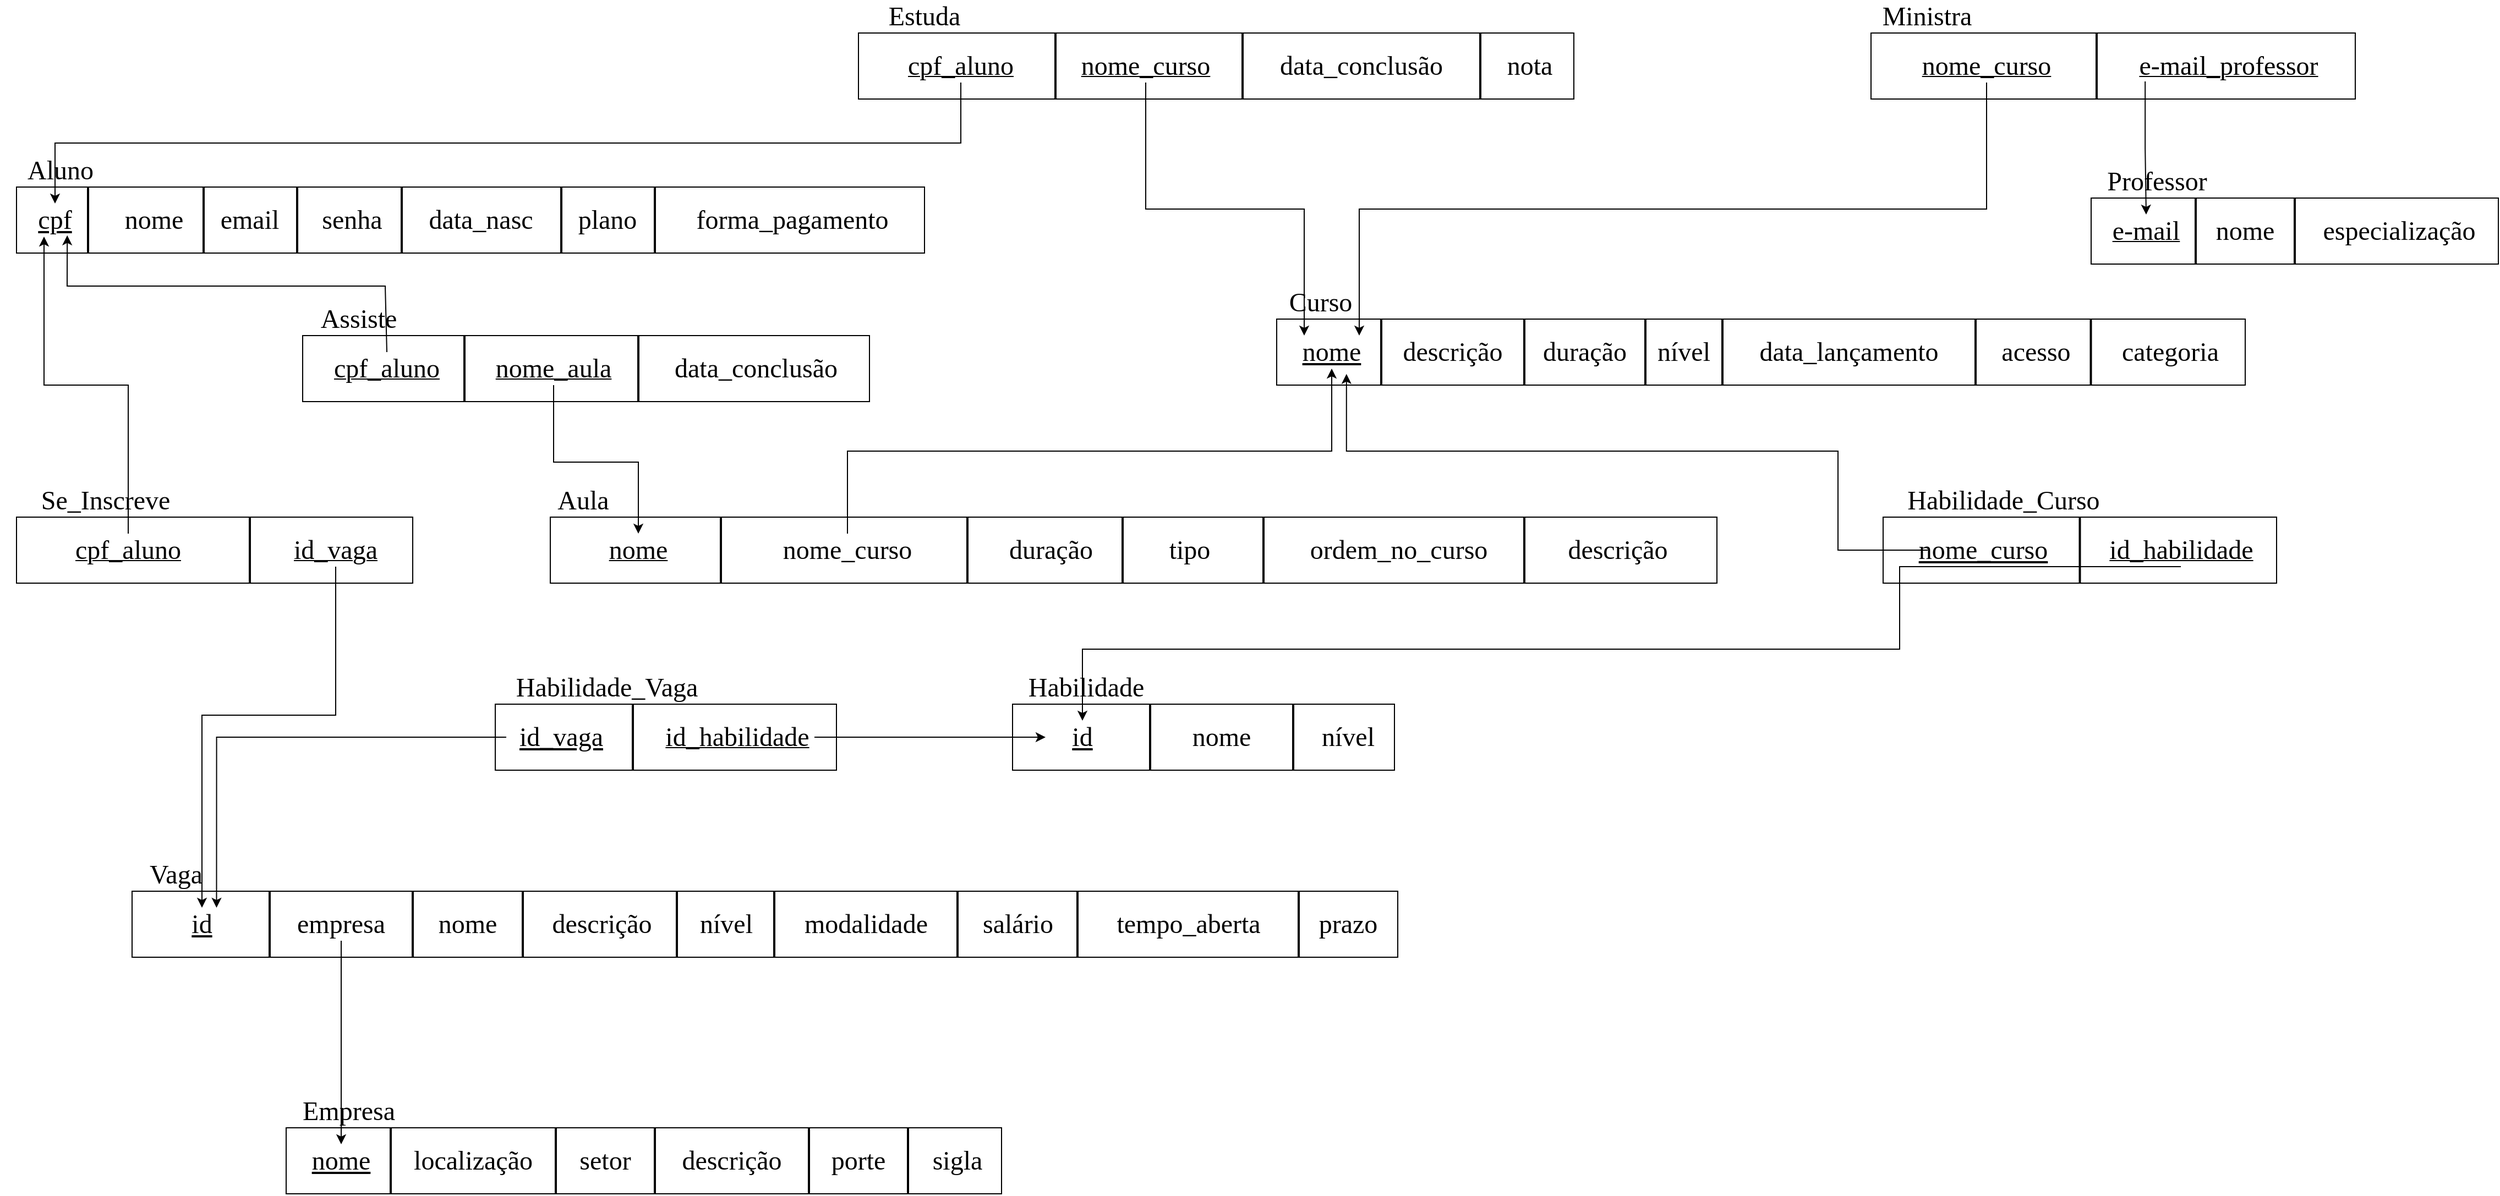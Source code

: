 <mxfile version="27.1.6">
  <diagram name="Página-1" id="9vREBXogpgw-cOhk3eHp">
    <mxGraphModel dx="2806" dy="2249" grid="1" gridSize="10" guides="1" tooltips="1" connect="1" arrows="1" fold="1" page="1" pageScale="1" pageWidth="827" pageHeight="1169" math="0" shadow="0">
      <root>
        <mxCell id="0" />
        <mxCell id="1" parent="0" />
        <mxCell id="1xZOdAHlnj8blG5HcDeI-1" value="" style="rounded=0;whiteSpace=wrap;html=1;" parent="1" vertex="1">
          <mxGeometry x="-715" y="150" width="825" height="60" as="geometry" />
        </mxCell>
        <mxCell id="1xZOdAHlnj8blG5HcDeI-4" value="&lt;font face=&quot;Verdana&quot; style=&quot;font-size: 24px;&quot;&gt;Aluno&lt;/font&gt;" style="text;html=1;align=center;verticalAlign=middle;whiteSpace=wrap;rounded=0;" parent="1" vertex="1">
          <mxGeometry x="-705" y="120" width="60" height="30" as="geometry" />
        </mxCell>
        <mxCell id="1xZOdAHlnj8blG5HcDeI-5" value="&lt;font face=&quot;Verdana&quot; style=&quot;font-size: 24px;&quot;&gt;&lt;u&gt;cpf&lt;/u&gt;&lt;/font&gt;" style="text;html=1;align=center;verticalAlign=middle;whiteSpace=wrap;rounded=0;" parent="1" vertex="1">
          <mxGeometry x="-730" y="165" width="100" height="30" as="geometry" />
        </mxCell>
        <mxCell id="1xZOdAHlnj8blG5HcDeI-6" value="&lt;font face=&quot;Verdana&quot; style=&quot;font-size: 24px;&quot;&gt;nome&lt;/font&gt;" style="text;html=1;align=center;verticalAlign=middle;whiteSpace=wrap;rounded=0;" parent="1" vertex="1">
          <mxGeometry x="-640" y="165" width="100" height="30" as="geometry" />
        </mxCell>
        <mxCell id="1xZOdAHlnj8blG5HcDeI-7" value="&lt;font face=&quot;Verdana&quot; style=&quot;font-size: 24px;&quot;&gt;d&lt;/font&gt;&lt;span style=&quot;font-size: 24px; font-family: Verdana; background-color: initial;&quot;&gt;ata_nasc&lt;/span&gt;" style="text;html=1;align=center;verticalAlign=middle;whiteSpace=wrap;rounded=0;" parent="1" vertex="1">
          <mxGeometry x="-343" y="165" width="100" height="30" as="geometry" />
        </mxCell>
        <mxCell id="1xZOdAHlnj8blG5HcDeI-8" value="&lt;font face=&quot;Verdana&quot; style=&quot;font-size: 24px;&quot;&gt;plano&lt;/font&gt;" style="text;html=1;align=center;verticalAlign=middle;whiteSpace=wrap;rounded=0;" parent="1" vertex="1">
          <mxGeometry x="-228.5" y="165" width="100" height="30" as="geometry" />
        </mxCell>
        <mxCell id="1xZOdAHlnj8blG5HcDeI-19" value="" style="line;strokeWidth=2;direction=south;html=1;" parent="1" vertex="1">
          <mxGeometry x="-655" y="150" width="10" height="60" as="geometry" />
        </mxCell>
        <mxCell id="1xZOdAHlnj8blG5HcDeI-20" value="" style="line;strokeWidth=2;direction=south;html=1;" parent="1" vertex="1">
          <mxGeometry x="-550" y="150" width="10" height="60" as="geometry" />
        </mxCell>
        <mxCell id="1xZOdAHlnj8blG5HcDeI-25" value="" style="line;strokeWidth=2;direction=south;html=1;" parent="1" vertex="1">
          <mxGeometry x="-465" y="150" width="10" height="60" as="geometry" />
        </mxCell>
        <mxCell id="1xZOdAHlnj8blG5HcDeI-29" value="" style="rounded=0;whiteSpace=wrap;html=1;" parent="1" vertex="1">
          <mxGeometry x="430" y="270" width="880" height="60" as="geometry" />
        </mxCell>
        <mxCell id="1xZOdAHlnj8blG5HcDeI-30" value="&lt;font face=&quot;Verdana&quot; style=&quot;font-size: 24px;&quot;&gt;Curso&lt;/font&gt;" style="text;html=1;align=center;verticalAlign=middle;whiteSpace=wrap;rounded=0;" parent="1" vertex="1">
          <mxGeometry x="440" y="240" width="60" height="30" as="geometry" />
        </mxCell>
        <mxCell id="1xZOdAHlnj8blG5HcDeI-31" value="&lt;font face=&quot;Verdana&quot; style=&quot;font-size: 24px;&quot;&gt;&lt;u&gt;nome&lt;/u&gt;&lt;/font&gt;" style="text;html=1;align=center;verticalAlign=middle;whiteSpace=wrap;rounded=0;" parent="1" vertex="1">
          <mxGeometry x="430" y="285" width="100" height="30" as="geometry" />
        </mxCell>
        <mxCell id="1xZOdAHlnj8blG5HcDeI-32" value="&lt;font face=&quot;Verdana&quot; style=&quot;font-size: 24px;&quot;&gt;descrição&lt;/font&gt;" style="text;html=1;align=center;verticalAlign=middle;whiteSpace=wrap;rounded=0;" parent="1" vertex="1">
          <mxGeometry x="540" y="285" width="100" height="30" as="geometry" />
        </mxCell>
        <mxCell id="1xZOdAHlnj8blG5HcDeI-33" value="&lt;font face=&quot;Verdana&quot; style=&quot;font-size: 24px;&quot;&gt;duração&lt;/font&gt;" style="text;html=1;align=center;verticalAlign=middle;whiteSpace=wrap;rounded=0;" parent="1" vertex="1">
          <mxGeometry x="660" y="285" width="100" height="30" as="geometry" />
        </mxCell>
        <mxCell id="1xZOdAHlnj8blG5HcDeI-34" value="&lt;font face=&quot;Verdana&quot; style=&quot;font-size: 24px;&quot;&gt;nível&lt;/font&gt;" style="text;html=1;align=center;verticalAlign=middle;whiteSpace=wrap;rounded=0;" parent="1" vertex="1">
          <mxGeometry x="750" y="285" width="100" height="30" as="geometry" />
        </mxCell>
        <mxCell id="1xZOdAHlnj8blG5HcDeI-35" value="&lt;font face=&quot;Verdana&quot; style=&quot;font-size: 24px;&quot;&gt;data_lançamento&lt;/font&gt;" style="text;html=1;align=center;verticalAlign=middle;whiteSpace=wrap;rounded=0;" parent="1" vertex="1">
          <mxGeometry x="900" y="285" width="100" height="30" as="geometry" />
        </mxCell>
        <mxCell id="1xZOdAHlnj8blG5HcDeI-36" value="" style="line;strokeWidth=2;direction=south;html=1;" parent="1" vertex="1">
          <mxGeometry x="520" y="270" width="10" height="60" as="geometry" />
        </mxCell>
        <mxCell id="1xZOdAHlnj8blG5HcDeI-37" value="" style="line;strokeWidth=2;direction=south;html=1;" parent="1" vertex="1">
          <mxGeometry x="650" y="270" width="10" height="60" as="geometry" />
        </mxCell>
        <mxCell id="1xZOdAHlnj8blG5HcDeI-38" value="" style="line;strokeWidth=2;direction=south;html=1;" parent="1" vertex="1">
          <mxGeometry x="760" y="270" width="10" height="60" as="geometry" />
        </mxCell>
        <mxCell id="1xZOdAHlnj8blG5HcDeI-39" value="" style="line;strokeWidth=2;direction=south;html=1;" parent="1" vertex="1">
          <mxGeometry x="830" y="270" width="10" height="60" as="geometry" />
        </mxCell>
        <mxCell id="1xZOdAHlnj8blG5HcDeI-42" value="" style="rounded=0;whiteSpace=wrap;html=1;" parent="1" vertex="1">
          <mxGeometry x="1170" y="160" width="370" height="60" as="geometry" />
        </mxCell>
        <mxCell id="1xZOdAHlnj8blG5HcDeI-43" value="&lt;font face=&quot;Verdana&quot; style=&quot;font-size: 24px;&quot;&gt;Professor&lt;/font&gt;" style="text;html=1;align=center;verticalAlign=middle;whiteSpace=wrap;rounded=0;" parent="1" vertex="1">
          <mxGeometry x="1200" y="130" width="60" height="30" as="geometry" />
        </mxCell>
        <mxCell id="1xZOdAHlnj8blG5HcDeI-45" value="&lt;font face=&quot;Verdana&quot; style=&quot;font-size: 24px;&quot;&gt;&lt;span&gt;nome&lt;/span&gt;&lt;/font&gt;" style="text;html=1;align=center;verticalAlign=middle;whiteSpace=wrap;rounded=0;fontStyle=0" parent="1" vertex="1">
          <mxGeometry x="1260" y="175" width="100" height="30" as="geometry" />
        </mxCell>
        <mxCell id="1xZOdAHlnj8blG5HcDeI-47" value="&lt;font style=&quot;font-size: 24px;&quot; face=&quot;Verdana&quot;&gt;e-mail&lt;/font&gt;" style="text;html=1;align=center;verticalAlign=middle;whiteSpace=wrap;rounded=0;fontStyle=4" parent="1" vertex="1">
          <mxGeometry x="1170" y="175" width="100" height="30" as="geometry" />
        </mxCell>
        <mxCell id="1xZOdAHlnj8blG5HcDeI-48" value="&lt;font face=&quot;Verdana&quot; style=&quot;font-size: 24px;&quot;&gt;especialização&lt;/font&gt;" style="text;html=1;align=center;verticalAlign=middle;whiteSpace=wrap;rounded=0;" parent="1" vertex="1">
          <mxGeometry x="1400" y="175" width="100" height="30" as="geometry" />
        </mxCell>
        <mxCell id="1xZOdAHlnj8blG5HcDeI-51" value="" style="line;strokeWidth=2;direction=south;html=1;" parent="1" vertex="1">
          <mxGeometry x="1260" y="160" width="10" height="60" as="geometry" />
        </mxCell>
        <mxCell id="1xZOdAHlnj8blG5HcDeI-52" value="" style="line;strokeWidth=2;direction=south;html=1;" parent="1" vertex="1">
          <mxGeometry x="1350" y="160" width="10" height="60" as="geometry" />
        </mxCell>
        <mxCell id="1xZOdAHlnj8blG5HcDeI-66" value="" style="rounded=0;whiteSpace=wrap;html=1;" parent="1" vertex="1">
          <mxGeometry x="-230" y="450" width="1060" height="60" as="geometry" />
        </mxCell>
        <mxCell id="1xZOdAHlnj8blG5HcDeI-67" value="&lt;font face=&quot;Verdana&quot; style=&quot;font-size: 24px;&quot;&gt;Aula&lt;/font&gt;" style="text;html=1;align=center;verticalAlign=middle;whiteSpace=wrap;rounded=0;" parent="1" vertex="1">
          <mxGeometry x="-230" y="420" width="60" height="30" as="geometry" />
        </mxCell>
        <mxCell id="1xZOdAHlnj8blG5HcDeI-69" value="&lt;font style=&quot;font-size: 24px;&quot; face=&quot;Verdana&quot;&gt;nome&lt;/font&gt;" style="text;html=1;align=center;verticalAlign=middle;whiteSpace=wrap;rounded=0;fontStyle=4" parent="1" vertex="1">
          <mxGeometry x="-200" y="465" width="100" height="30" as="geometry" />
        </mxCell>
        <mxCell id="1xZOdAHlnj8blG5HcDeI-70" value="&lt;font face=&quot;Verdana&quot; style=&quot;font-size: 24px;&quot;&gt;descrição&lt;/font&gt;" style="text;html=1;align=center;verticalAlign=middle;whiteSpace=wrap;rounded=0;" parent="1" vertex="1">
          <mxGeometry x="690" y="465" width="100" height="30" as="geometry" />
        </mxCell>
        <mxCell id="1xZOdAHlnj8blG5HcDeI-71" value="&lt;font face=&quot;Verdana&quot; style=&quot;font-size: 24px;&quot;&gt;duração&lt;/font&gt;" style="text;html=1;align=center;verticalAlign=middle;whiteSpace=wrap;rounded=0;" parent="1" vertex="1">
          <mxGeometry x="175" y="465" width="100" height="30" as="geometry" />
        </mxCell>
        <mxCell id="1xZOdAHlnj8blG5HcDeI-72" value="&lt;font face=&quot;Verdana&quot; style=&quot;font-size: 24px;&quot;&gt;tipo&lt;/font&gt;" style="text;html=1;align=center;verticalAlign=middle;whiteSpace=wrap;rounded=0;" parent="1" vertex="1">
          <mxGeometry x="321" y="465" width="60" height="30" as="geometry" />
        </mxCell>
        <mxCell id="1xZOdAHlnj8blG5HcDeI-73" value="&lt;font face=&quot;Verdana&quot; style=&quot;font-size: 24px;&quot;&gt;ordem_no_curso&lt;/font&gt;" style="text;html=1;align=center;verticalAlign=middle;whiteSpace=wrap;rounded=0;" parent="1" vertex="1">
          <mxGeometry x="491" y="465" width="100" height="30" as="geometry" />
        </mxCell>
        <mxCell id="1xZOdAHlnj8blG5HcDeI-75" value="" style="line;strokeWidth=2;direction=south;html=1;" parent="1" vertex="1">
          <mxGeometry x="144" y="450" width="10" height="60" as="geometry" />
        </mxCell>
        <mxCell id="1xZOdAHlnj8blG5HcDeI-76" value="" style="line;strokeWidth=2;direction=south;html=1;" parent="1" vertex="1">
          <mxGeometry x="285" y="450" width="10" height="60" as="geometry" />
        </mxCell>
        <mxCell id="1xZOdAHlnj8blG5HcDeI-77" value="" style="line;strokeWidth=2;direction=south;html=1;" parent="1" vertex="1">
          <mxGeometry x="-80" y="450" width="10" height="60" as="geometry" />
        </mxCell>
        <mxCell id="1xZOdAHlnj8blG5HcDeI-81" value="" style="line;strokeWidth=2;direction=south;html=1;" parent="1" vertex="1">
          <mxGeometry x="413" y="450" width="10" height="60" as="geometry" />
        </mxCell>
        <mxCell id="1xZOdAHlnj8blG5HcDeI-82" value="" style="rounded=0;whiteSpace=wrap;html=1;" parent="1" vertex="1">
          <mxGeometry x="-610" y="790" width="1150" height="60" as="geometry" />
        </mxCell>
        <mxCell id="1xZOdAHlnj8blG5HcDeI-83" value="&lt;font face=&quot;Verdana&quot; style=&quot;font-size: 24px;&quot;&gt;Vaga&lt;/font&gt;" style="text;html=1;align=center;verticalAlign=middle;whiteSpace=wrap;rounded=0;" parent="1" vertex="1">
          <mxGeometry x="-600" y="760" width="60" height="30" as="geometry" />
        </mxCell>
        <mxCell id="1xZOdAHlnj8blG5HcDeI-84" value="&lt;font face=&quot;Verdana&quot; style=&quot;font-size: 24px;&quot;&gt;&lt;u&gt;id&lt;/u&gt;&lt;/font&gt;" style="text;html=1;align=center;verticalAlign=middle;whiteSpace=wrap;rounded=0;" parent="1" vertex="1">
          <mxGeometry x="-573" y="805" width="53" height="30" as="geometry" />
        </mxCell>
        <mxCell id="1xZOdAHlnj8blG5HcDeI-85" value="&lt;font face=&quot;Verdana&quot; style=&quot;font-size: 24px;&quot;&gt;descrição&lt;/font&gt;" style="text;html=1;align=center;verticalAlign=middle;whiteSpace=wrap;rounded=0;" parent="1" vertex="1">
          <mxGeometry x="-233" y="805" width="100" height="30" as="geometry" />
        </mxCell>
        <mxCell id="1xZOdAHlnj8blG5HcDeI-96" value="" style="line;strokeWidth=2;direction=south;html=1;" parent="1" vertex="1">
          <mxGeometry x="-360" y="790" width="10" height="60" as="geometry" />
        </mxCell>
        <mxCell id="1xZOdAHlnj8blG5HcDeI-104" value="" style="rounded=0;whiteSpace=wrap;html=1;" parent="1" vertex="1">
          <mxGeometry x="-470" y="1005" width="650" height="60" as="geometry" />
        </mxCell>
        <mxCell id="1xZOdAHlnj8blG5HcDeI-105" value="&lt;font face=&quot;Verdana&quot; style=&quot;font-size: 24px;&quot;&gt;Empresa&lt;/font&gt;" style="text;html=1;align=center;verticalAlign=middle;whiteSpace=wrap;rounded=0;" parent="1" vertex="1">
          <mxGeometry x="-443" y="975" width="60" height="30" as="geometry" />
        </mxCell>
        <mxCell id="1xZOdAHlnj8blG5HcDeI-106" value="&lt;font face=&quot;Verdana&quot; style=&quot;font-size: 24px;&quot;&gt;&lt;u&gt;nome&lt;/u&gt;&lt;/font&gt;" style="text;html=1;align=center;verticalAlign=middle;whiteSpace=wrap;rounded=0;" parent="1" vertex="1">
          <mxGeometry x="-470" y="1020" width="100" height="30" as="geometry" />
        </mxCell>
        <mxCell id="1xZOdAHlnj8blG5HcDeI-107" value="&lt;font face=&quot;Verdana&quot; style=&quot;font-size: 24px;&quot;&gt;localização&lt;/font&gt;" style="text;html=1;align=center;verticalAlign=middle;whiteSpace=wrap;rounded=0;" parent="1" vertex="1">
          <mxGeometry x="-350" y="1020" width="100" height="30" as="geometry" />
        </mxCell>
        <mxCell id="1xZOdAHlnj8blG5HcDeI-108" value="&lt;font face=&quot;Verdana&quot; style=&quot;font-size: 24px;&quot;&gt;setor&lt;/font&gt;" style="text;html=1;align=center;verticalAlign=middle;whiteSpace=wrap;rounded=0;" parent="1" vertex="1">
          <mxGeometry x="-230" y="1020" width="100" height="30" as="geometry" />
        </mxCell>
        <mxCell id="1xZOdAHlnj8blG5HcDeI-109" value="" style="line;strokeWidth=2;direction=south;html=1;" parent="1" vertex="1">
          <mxGeometry x="-380" y="1005" width="10" height="60" as="geometry" />
        </mxCell>
        <mxCell id="1xZOdAHlnj8blG5HcDeI-112" value="" style="line;strokeWidth=2;direction=south;html=1;" parent="1" vertex="1">
          <mxGeometry x="-230" y="1005" width="10" height="60" as="geometry" />
        </mxCell>
        <mxCell id="A7jQTbR0Qby62SUjssi_-13" style="edgeStyle=orthogonalEdgeStyle;rounded=0;orthogonalLoop=1;jettySize=auto;html=1;exitX=0.5;exitY=1;exitDx=0;exitDy=0;entryX=0.5;entryY=0;entryDx=0;entryDy=0;" parent="1" source="1xZOdAHlnj8blG5HcDeI-114" target="1xZOdAHlnj8blG5HcDeI-106" edge="1">
          <mxGeometry relative="1" as="geometry" />
        </mxCell>
        <mxCell id="1xZOdAHlnj8blG5HcDeI-114" value="&lt;font face=&quot;Verdana&quot; style=&quot;font-size: 24px;&quot;&gt;empresa&lt;/font&gt;" style="text;html=1;align=center;verticalAlign=middle;whiteSpace=wrap;rounded=0;" parent="1" vertex="1">
          <mxGeometry x="-470" y="805" width="100" height="30" as="geometry" />
        </mxCell>
        <mxCell id="1xZOdAHlnj8blG5HcDeI-115" value="" style="line;strokeWidth=2;direction=south;html=1;" parent="1" vertex="1">
          <mxGeometry x="-490" y="790" width="10" height="60" as="geometry" />
        </mxCell>
        <mxCell id="1xZOdAHlnj8blG5HcDeI-121" value="" style="rounded=0;whiteSpace=wrap;html=1;" parent="1" vertex="1">
          <mxGeometry x="50" y="10" width="650" height="60" as="geometry" />
        </mxCell>
        <mxCell id="1xZOdAHlnj8blG5HcDeI-122" value="&lt;font face=&quot;Verdana&quot; style=&quot;font-size: 24px;&quot;&gt;Estuda&lt;/font&gt;" style="text;html=1;align=center;verticalAlign=middle;whiteSpace=wrap;rounded=0;" parent="1" vertex="1">
          <mxGeometry x="80" y="-20" width="60" height="30" as="geometry" />
        </mxCell>
        <mxCell id="A7jQTbR0Qby62SUjssi_-10" style="edgeStyle=orthogonalEdgeStyle;rounded=0;orthogonalLoop=1;jettySize=auto;html=1;exitX=0.5;exitY=1;exitDx=0;exitDy=0;entryX=0.5;entryY=0;entryDx=0;entryDy=0;" parent="1" source="1xZOdAHlnj8blG5HcDeI-123" target="1xZOdAHlnj8blG5HcDeI-5" edge="1">
          <mxGeometry relative="1" as="geometry" />
        </mxCell>
        <mxCell id="1xZOdAHlnj8blG5HcDeI-123" value="&lt;font style=&quot;font-size: 24px;&quot; face=&quot;Verdana&quot;&gt;cpf_aluno&lt;/font&gt;" style="text;html=1;align=center;verticalAlign=middle;whiteSpace=wrap;rounded=0;fontStyle=4" parent="1" vertex="1">
          <mxGeometry x="63" y="25" width="160" height="30" as="geometry" />
        </mxCell>
        <mxCell id="A7jQTbR0Qby62SUjssi_-16" style="edgeStyle=orthogonalEdgeStyle;rounded=0;orthogonalLoop=1;jettySize=auto;html=1;exitX=0.5;exitY=1;exitDx=0;exitDy=0;entryX=0.25;entryY=0;entryDx=0;entryDy=0;" parent="1" source="1xZOdAHlnj8blG5HcDeI-124" target="1xZOdAHlnj8blG5HcDeI-31" edge="1">
          <mxGeometry relative="1" as="geometry" />
        </mxCell>
        <mxCell id="1xZOdAHlnj8blG5HcDeI-124" value="&lt;font style=&quot;font-size: 24px;&quot; face=&quot;Verdana&quot;&gt;nome_curso&lt;/font&gt;" style="text;html=1;align=center;verticalAlign=middle;whiteSpace=wrap;rounded=0;fontStyle=4" parent="1" vertex="1">
          <mxGeometry x="224" y="25" width="174" height="30" as="geometry" />
        </mxCell>
        <mxCell id="1xZOdAHlnj8blG5HcDeI-125" value="&lt;font face=&quot;Verdana&quot; style=&quot;font-size: 24px;&quot;&gt;data_conclusão&lt;/font&gt;" style="text;html=1;align=center;verticalAlign=middle;whiteSpace=wrap;rounded=0;" parent="1" vertex="1">
          <mxGeometry x="420" y="25" width="174" height="30" as="geometry" />
        </mxCell>
        <mxCell id="1xZOdAHlnj8blG5HcDeI-126" value="&lt;font face=&quot;Verdana&quot; style=&quot;font-size: 24px;&quot;&gt;nota&lt;/font&gt;" style="text;html=1;align=center;verticalAlign=middle;whiteSpace=wrap;rounded=0;" parent="1" vertex="1">
          <mxGeometry x="573" y="25" width="174" height="30" as="geometry" />
        </mxCell>
        <mxCell id="1xZOdAHlnj8blG5HcDeI-127" value="" style="line;strokeWidth=2;direction=south;html=1;" parent="1" vertex="1">
          <mxGeometry x="224" y="10" width="10" height="60" as="geometry" />
        </mxCell>
        <mxCell id="1xZOdAHlnj8blG5HcDeI-128" value="" style="line;strokeWidth=2;direction=south;html=1;" parent="1" vertex="1">
          <mxGeometry x="394" y="10" width="10" height="60" as="geometry" />
        </mxCell>
        <mxCell id="1xZOdAHlnj8blG5HcDeI-129" value="" style="line;strokeWidth=2;direction=south;html=1;" parent="1" vertex="1">
          <mxGeometry x="610" y="10" width="10" height="60" as="geometry" />
        </mxCell>
        <mxCell id="1xZOdAHlnj8blG5HcDeI-132" value="" style="rounded=0;whiteSpace=wrap;html=1;" parent="1" vertex="1">
          <mxGeometry x="970" y="10" width="440" height="60" as="geometry" />
        </mxCell>
        <mxCell id="1xZOdAHlnj8blG5HcDeI-133" value="&lt;font face=&quot;Verdana&quot; style=&quot;font-size: 24px;&quot;&gt;Ministra&lt;/font&gt;" style="text;html=1;align=center;verticalAlign=middle;whiteSpace=wrap;rounded=0;" parent="1" vertex="1">
          <mxGeometry x="991" y="-20" width="60" height="30" as="geometry" />
        </mxCell>
        <mxCell id="fgC8I-oqLa6KgGw46Ecn-42" style="edgeStyle=orthogonalEdgeStyle;rounded=0;orthogonalLoop=1;jettySize=auto;html=1;exitX=0.17;exitY=0.967;exitDx=0;exitDy=0;exitPerimeter=0;" parent="1" source="1xZOdAHlnj8blG5HcDeI-134" target="1xZOdAHlnj8blG5HcDeI-47" edge="1">
          <mxGeometry relative="1" as="geometry">
            <Array as="points" />
          </mxGeometry>
        </mxCell>
        <mxCell id="1xZOdAHlnj8blG5HcDeI-134" value="&lt;font style=&quot;font-size: 24px;&quot; face=&quot;Verdana&quot;&gt;e-mail_professor&lt;/font&gt;" style="text;html=1;align=center;verticalAlign=middle;whiteSpace=wrap;rounded=0;fontStyle=4" parent="1" vertex="1">
          <mxGeometry x="1180" y="25" width="230" height="30" as="geometry" />
        </mxCell>
        <mxCell id="1xZOdAHlnj8blG5HcDeI-135" value="&lt;font style=&quot;font-size: 24px;&quot; face=&quot;Verdana&quot;&gt;nome_curso&lt;/font&gt;" style="text;html=1;align=center;verticalAlign=middle;whiteSpace=wrap;rounded=0;fontStyle=4" parent="1" vertex="1">
          <mxGeometry x="1025" y="25" width="100" height="30" as="geometry" />
        </mxCell>
        <mxCell id="1xZOdAHlnj8blG5HcDeI-136" value="" style="line;strokeWidth=2;direction=south;html=1;" parent="1" vertex="1">
          <mxGeometry x="1170" y="10" width="10" height="60" as="geometry" />
        </mxCell>
        <mxCell id="1xZOdAHlnj8blG5HcDeI-146" value="" style="rounded=0;whiteSpace=wrap;html=1;" parent="1" vertex="1">
          <mxGeometry x="-715" y="450" width="360" height="60" as="geometry" />
        </mxCell>
        <mxCell id="1xZOdAHlnj8blG5HcDeI-147" value="&lt;font face=&quot;Verdana&quot;&gt;&lt;span style=&quot;font-size: 24px;&quot;&gt;Se_Inscreve&lt;/span&gt;&lt;/font&gt;" style="text;html=1;align=center;verticalAlign=middle;whiteSpace=wrap;rounded=0;" parent="1" vertex="1">
          <mxGeometry x="-695" y="420" width="122" height="30" as="geometry" />
        </mxCell>
        <mxCell id="fgC8I-oqLa6KgGw46Ecn-35" style="edgeStyle=orthogonalEdgeStyle;rounded=0;orthogonalLoop=1;jettySize=auto;html=1;" parent="1" source="1xZOdAHlnj8blG5HcDeI-148" target="1xZOdAHlnj8blG5HcDeI-5" edge="1">
          <mxGeometry relative="1" as="geometry">
            <Array as="points">
              <mxPoint x="-613" y="330" />
              <mxPoint x="-690" y="330" />
            </Array>
          </mxGeometry>
        </mxCell>
        <mxCell id="1xZOdAHlnj8blG5HcDeI-148" value="&lt;font style=&quot;font-size: 24px;&quot; face=&quot;Verdana&quot;&gt;cpf_aluno&lt;/font&gt;" style="text;html=1;align=center;verticalAlign=middle;whiteSpace=wrap;rounded=0;fontStyle=4" parent="1" vertex="1">
          <mxGeometry x="-705" y="465" width="183" height="30" as="geometry" />
        </mxCell>
        <mxCell id="A7jQTbR0Qby62SUjssi_-12" style="edgeStyle=orthogonalEdgeStyle;rounded=0;orthogonalLoop=1;jettySize=auto;html=1;exitX=0.5;exitY=1;exitDx=0;exitDy=0;entryX=0.5;entryY=0;entryDx=0;entryDy=0;" parent="1" source="1xZOdAHlnj8blG5HcDeI-149" target="1xZOdAHlnj8blG5HcDeI-84" edge="1">
          <mxGeometry relative="1" as="geometry">
            <Array as="points">
              <mxPoint x="-425" y="630" />
              <mxPoint x="-547" y="630" />
            </Array>
          </mxGeometry>
        </mxCell>
        <mxCell id="1xZOdAHlnj8blG5HcDeI-149" value="&lt;font face=&quot;Verdana&quot;&gt;&lt;span style=&quot;font-size: 24px;&quot;&gt;id_vaga&lt;/span&gt;&lt;/font&gt;" style="text;html=1;align=center;verticalAlign=middle;whiteSpace=wrap;rounded=0;fontStyle=4" parent="1" vertex="1">
          <mxGeometry x="-475" y="465" width="100" height="30" as="geometry" />
        </mxCell>
        <mxCell id="1xZOdAHlnj8blG5HcDeI-150" value="" style="line;strokeWidth=2;direction=south;html=1;" parent="1" vertex="1">
          <mxGeometry x="-508" y="450" width="10" height="60" as="geometry" />
        </mxCell>
        <mxCell id="fgC8I-oqLa6KgGw46Ecn-45" value="" style="rounded=0;whiteSpace=wrap;html=1;" parent="1" vertex="1">
          <mxGeometry x="-280" y="620" width="310" height="60" as="geometry" />
        </mxCell>
        <mxCell id="fgC8I-oqLa6KgGw46Ecn-54" style="edgeStyle=orthogonalEdgeStyle;rounded=0;orthogonalLoop=1;jettySize=auto;html=1;entryX=0.75;entryY=0;entryDx=0;entryDy=0;" parent="1" source="fgC8I-oqLa6KgGw46Ecn-47" target="1xZOdAHlnj8blG5HcDeI-84" edge="1">
          <mxGeometry relative="1" as="geometry" />
        </mxCell>
        <mxCell id="fgC8I-oqLa6KgGw46Ecn-47" value="&lt;font face=&quot;Verdana&quot; style=&quot;font-size: 24px;&quot;&gt;&lt;u&gt;id_vaga&lt;/u&gt;&lt;/font&gt;" style="text;html=1;align=center;verticalAlign=middle;whiteSpace=wrap;rounded=0;" parent="1" vertex="1">
          <mxGeometry x="-270" y="635" width="100" height="30" as="geometry" />
        </mxCell>
        <mxCell id="fgC8I-oqLa6KgGw46Ecn-51" value="" style="line;strokeWidth=2;direction=south;html=1;" parent="1" vertex="1">
          <mxGeometry x="-160" y="620" width="10" height="60" as="geometry" />
        </mxCell>
        <mxCell id="fgC8I-oqLa6KgGw46Ecn-52" value="&lt;font style=&quot;font-size: 24px;&quot; face=&quot;Verdana&quot;&gt;id_habilidade&lt;/font&gt;" style="text;html=1;align=center;verticalAlign=middle;whiteSpace=wrap;rounded=0;fontStyle=4" parent="1" vertex="1">
          <mxGeometry x="-130" y="635" width="140" height="30" as="geometry" />
        </mxCell>
        <mxCell id="fgC8I-oqLa6KgGw46Ecn-53" value="&lt;font face=&quot;Verdana&quot; style=&quot;font-size: 24px;&quot;&gt;Habilidade_Vaga&lt;/font&gt;" style="text;html=1;align=center;verticalAlign=middle;whiteSpace=wrap;rounded=0;" parent="1" vertex="1">
          <mxGeometry x="-280" y="590" width="203" height="30" as="geometry" />
        </mxCell>
        <mxCell id="CPbLaH_bfbU2s-RhxCpn-5" value="" style="line;strokeWidth=2;direction=south;html=1;" parent="1" vertex="1">
          <mxGeometry x="650" y="450" width="10" height="60" as="geometry" />
        </mxCell>
        <mxCell id="CPbLaH_bfbU2s-RhxCpn-6" value="&lt;font face=&quot;Verdana&quot; style=&quot;font-size: 24px;&quot;&gt;nome_curso&lt;/font&gt;" style="text;html=1;align=center;verticalAlign=middle;whiteSpace=wrap;rounded=0;" parent="1" vertex="1">
          <mxGeometry x="-40" y="465" width="160" height="30" as="geometry" />
        </mxCell>
        <mxCell id="efzb95WGXfAEgEfDCb-a-1" value="" style="rounded=0;whiteSpace=wrap;html=1;" parent="1" vertex="1">
          <mxGeometry x="981" y="450" width="357.5" height="60" as="geometry" />
        </mxCell>
        <mxCell id="efzb95WGXfAEgEfDCb-a-2" value="&lt;font face=&quot;Verdana&quot; style=&quot;font-size: 24px;&quot;&gt;Habilidade_Curso&lt;/font&gt;" style="text;html=1;align=center;verticalAlign=middle;whiteSpace=wrap;rounded=0;" parent="1" vertex="1">
          <mxGeometry x="988.5" y="420" width="203" height="30" as="geometry" />
        </mxCell>
        <mxCell id="efzb95WGXfAEgEfDCb-a-3" value="&lt;font face=&quot;Verdana&quot; style=&quot;font-size: 24px;&quot;&gt;&lt;u&gt;nome_curso&lt;/u&gt;&lt;/font&gt;" style="text;html=1;align=center;verticalAlign=middle;whiteSpace=wrap;rounded=0;" parent="1" vertex="1">
          <mxGeometry x="1021.5" y="465" width="100" height="30" as="geometry" />
        </mxCell>
        <mxCell id="efzb95WGXfAEgEfDCb-a-6" value="" style="line;strokeWidth=2;direction=south;html=1;" parent="1" vertex="1">
          <mxGeometry x="1154.75" y="450" width="10" height="60" as="geometry" />
        </mxCell>
        <mxCell id="efzb95WGXfAEgEfDCb-a-8" value="&lt;font style=&quot;font-size: 24px;&quot; face=&quot;Verdana&quot;&gt;id_habilidade&lt;/font&gt;" style="text;html=1;align=center;verticalAlign=middle;whiteSpace=wrap;rounded=0;fontStyle=4" parent="1" vertex="1">
          <mxGeometry x="1181.5" y="465" width="140" height="30" as="geometry" />
        </mxCell>
        <mxCell id="efzb95WGXfAEgEfDCb-a-12" value="" style="line;strokeWidth=2;direction=south;html=1;" parent="1" vertex="1">
          <mxGeometry x="-260" y="790" width="10" height="60" as="geometry" />
        </mxCell>
        <mxCell id="efzb95WGXfAEgEfDCb-a-13" value="&lt;font face=&quot;Verdana&quot; style=&quot;font-size: 24px;&quot;&gt;nome&lt;/font&gt;" style="text;html=1;align=center;verticalAlign=middle;whiteSpace=wrap;rounded=0;" parent="1" vertex="1">
          <mxGeometry x="-355" y="805" width="100" height="30" as="geometry" />
        </mxCell>
        <mxCell id="A7jQTbR0Qby62SUjssi_-9" style="edgeStyle=orthogonalEdgeStyle;rounded=0;orthogonalLoop=1;jettySize=auto;html=1;entryX=0.634;entryY=1.162;entryDx=0;entryDy=0;entryPerimeter=0;" parent="1" source="efzb95WGXfAEgEfDCb-a-3" target="1xZOdAHlnj8blG5HcDeI-31" edge="1">
          <mxGeometry relative="1" as="geometry">
            <mxPoint x="720" y="405" as="sourcePoint" />
            <Array as="points">
              <mxPoint x="940" y="480" />
              <mxPoint x="940" y="390" />
              <mxPoint x="493" y="390" />
            </Array>
          </mxGeometry>
        </mxCell>
        <mxCell id="A7jQTbR0Qby62SUjssi_-17" style="edgeStyle=orthogonalEdgeStyle;rounded=0;orthogonalLoop=1;jettySize=auto;html=1;exitX=0.5;exitY=1;exitDx=0;exitDy=0;entryX=0.75;entryY=0;entryDx=0;entryDy=0;" parent="1" source="1xZOdAHlnj8blG5HcDeI-135" target="1xZOdAHlnj8blG5HcDeI-31" edge="1">
          <mxGeometry relative="1" as="geometry">
            <mxPoint x="490" y="280" as="targetPoint" />
          </mxGeometry>
        </mxCell>
        <mxCell id="A7jQTbR0Qby62SUjssi_-18" value="" style="rounded=0;whiteSpace=wrap;html=1;" parent="1" vertex="1">
          <mxGeometry x="190" y="620" width="347" height="60" as="geometry" />
        </mxCell>
        <mxCell id="A7jQTbR0Qby62SUjssi_-19" value="&lt;font face=&quot;Verdana&quot; style=&quot;font-size: 24px;&quot;&gt;Habilidade&lt;/font&gt;" style="text;html=1;align=center;verticalAlign=middle;whiteSpace=wrap;rounded=0;" parent="1" vertex="1">
          <mxGeometry x="227" y="590" width="60" height="30" as="geometry" />
        </mxCell>
        <mxCell id="A7jQTbR0Qby62SUjssi_-20" value="&lt;font face=&quot;Verdana&quot; style=&quot;font-size: 24px;&quot;&gt;&lt;u&gt;id&lt;/u&gt;&lt;/font&gt;" style="text;html=1;align=center;verticalAlign=middle;whiteSpace=wrap;rounded=0;" parent="1" vertex="1">
          <mxGeometry x="227" y="635" width="53" height="30" as="geometry" />
        </mxCell>
        <mxCell id="A7jQTbR0Qby62SUjssi_-22" value="" style="line;strokeWidth=2;direction=south;html=1;" parent="1" vertex="1">
          <mxGeometry x="440" y="620" width="10" height="60" as="geometry" />
        </mxCell>
        <mxCell id="A7jQTbR0Qby62SUjssi_-23" value="&lt;font face=&quot;Verdana&quot; style=&quot;font-size: 24px;&quot;&gt;nome&lt;/font&gt;" style="text;html=1;align=center;verticalAlign=middle;whiteSpace=wrap;rounded=0;" parent="1" vertex="1">
          <mxGeometry x="330" y="635" width="100" height="30" as="geometry" />
        </mxCell>
        <mxCell id="A7jQTbR0Qby62SUjssi_-24" value="" style="line;strokeWidth=2;direction=south;html=1;" parent="1" vertex="1">
          <mxGeometry x="310" y="620" width="10" height="60" as="geometry" />
        </mxCell>
        <mxCell id="A7jQTbR0Qby62SUjssi_-26" value="&lt;font face=&quot;Verdana&quot; style=&quot;font-size: 24px;&quot;&gt;nível&lt;/font&gt;" style="text;html=1;align=center;verticalAlign=middle;whiteSpace=wrap;rounded=0;" parent="1" vertex="1">
          <mxGeometry x="445" y="635" width="100" height="30" as="geometry" />
        </mxCell>
        <mxCell id="bXC_qHRclVCHjljpKXDE-14" value="&lt;font face=&quot;Verdana&quot; style=&quot;font-size: 24px;&quot;&gt;acesso&lt;/font&gt;" style="text;html=1;align=center;verticalAlign=middle;whiteSpace=wrap;rounded=0;" parent="1" vertex="1">
          <mxGeometry x="1070" y="285" width="100" height="30" as="geometry" />
        </mxCell>
        <mxCell id="bXC_qHRclVCHjljpKXDE-15" value="" style="line;strokeWidth=2;direction=south;html=1;" parent="1" vertex="1">
          <mxGeometry x="1060" y="270" width="10" height="60" as="geometry" />
        </mxCell>
        <mxCell id="bXC_qHRclVCHjljpKXDE-18" value="&lt;font face=&quot;Verdana&quot; style=&quot;font-size: 24px;&quot;&gt;descrição&lt;/font&gt;" style="text;html=1;align=center;verticalAlign=middle;whiteSpace=wrap;rounded=0;" parent="1" vertex="1">
          <mxGeometry x="-115" y="1020" width="100" height="30" as="geometry" />
        </mxCell>
        <mxCell id="bXC_qHRclVCHjljpKXDE-19" value="&lt;font face=&quot;Verdana&quot; style=&quot;font-size: 24px;&quot;&gt;porte&lt;/font&gt;" style="text;html=1;align=center;verticalAlign=middle;whiteSpace=wrap;rounded=0;" parent="1" vertex="1">
          <mxGeometry y="1020" width="100" height="30" as="geometry" />
        </mxCell>
        <mxCell id="bXC_qHRclVCHjljpKXDE-20" value="" style="line;strokeWidth=2;direction=south;html=1;" parent="1" vertex="1">
          <mxGeometry x="-140" y="1005" width="10" height="60" as="geometry" />
        </mxCell>
        <mxCell id="bXC_qHRclVCHjljpKXDE-21" value="" style="line;strokeWidth=2;direction=south;html=1;" parent="1" vertex="1">
          <mxGeometry y="1005" width="10" height="60" as="geometry" />
        </mxCell>
        <mxCell id="bXC_qHRclVCHjljpKXDE-24" value="&lt;font face=&quot;Verdana&quot; style=&quot;font-size: 24px;&quot;&gt;nível&lt;/font&gt;" style="text;html=1;align=center;verticalAlign=middle;whiteSpace=wrap;rounded=0;" parent="1" vertex="1">
          <mxGeometry x="-120" y="805" width="100" height="30" as="geometry" />
        </mxCell>
        <mxCell id="bXC_qHRclVCHjljpKXDE-25" value="" style="line;strokeWidth=2;direction=south;html=1;" parent="1" vertex="1">
          <mxGeometry x="-120" y="790" width="10" height="60" as="geometry" />
        </mxCell>
        <mxCell id="bXC_qHRclVCHjljpKXDE-26" value="" style="line;strokeWidth=2;direction=south;html=1;" parent="1" vertex="1">
          <mxGeometry x="-31.5" y="790" width="10" height="60" as="geometry" />
        </mxCell>
        <mxCell id="bXC_qHRclVCHjljpKXDE-27" value="&lt;font face=&quot;Verdana&quot; style=&quot;font-size: 24px;&quot;&gt;modalidade&lt;/font&gt;" style="text;html=1;align=center;verticalAlign=middle;whiteSpace=wrap;rounded=0;" parent="1" vertex="1">
          <mxGeometry x="7" y="805" width="100" height="30" as="geometry" />
        </mxCell>
        <mxCell id="bXC_qHRclVCHjljpKXDE-28" value="" style="line;strokeWidth=2;direction=south;html=1;" parent="1" vertex="1">
          <mxGeometry x="135" y="790" width="10" height="60" as="geometry" />
        </mxCell>
        <mxCell id="bXC_qHRclVCHjljpKXDE-29" value="&lt;font face=&quot;Verdana&quot; style=&quot;font-size: 24px;&quot;&gt;salário&lt;/font&gt;" style="text;html=1;align=center;verticalAlign=middle;whiteSpace=wrap;rounded=0;" parent="1" vertex="1">
          <mxGeometry x="145" y="805" width="100" height="30" as="geometry" />
        </mxCell>
        <mxCell id="bXC_qHRclVCHjljpKXDE-30" value="" style="line;strokeWidth=2;direction=south;html=1;" parent="1" vertex="1">
          <mxGeometry x="244" y="790" width="10" height="60" as="geometry" />
        </mxCell>
        <mxCell id="bXC_qHRclVCHjljpKXDE-31" value="&lt;font face=&quot;Verdana&quot; style=&quot;font-size: 24px;&quot;&gt;prazo&lt;/font&gt;" style="text;html=1;align=center;verticalAlign=middle;whiteSpace=wrap;rounded=0;" parent="1" vertex="1">
          <mxGeometry x="445" y="805" width="100" height="30" as="geometry" />
        </mxCell>
        <mxCell id="bXC_qHRclVCHjljpKXDE-32" value="&lt;font face=&quot;Verdana&quot; style=&quot;font-size: 24px;&quot;&gt;tempo_aberta&lt;/font&gt;" style="text;html=1;align=center;verticalAlign=middle;whiteSpace=wrap;rounded=0;" parent="1" vertex="1">
          <mxGeometry x="300" y="805" width="100" height="30" as="geometry" />
        </mxCell>
        <mxCell id="bXC_qHRclVCHjljpKXDE-33" value="" style="line;strokeWidth=2;direction=south;html=1;" parent="1" vertex="1">
          <mxGeometry x="445" y="790" width="10" height="60" as="geometry" />
        </mxCell>
        <mxCell id="bXC_qHRclVCHjljpKXDE-34" value="&lt;font face=&quot;Verdana&quot; style=&quot;font-size: 24px;&quot;&gt;senha&lt;/font&gt;" style="text;html=1;align=center;verticalAlign=middle;whiteSpace=wrap;rounded=0;" parent="1" vertex="1">
          <mxGeometry x="-460" y="165" width="100" height="30" as="geometry" />
        </mxCell>
        <mxCell id="bXC_qHRclVCHjljpKXDE-35" value="" style="line;strokeWidth=2;direction=south;html=1;" parent="1" vertex="1">
          <mxGeometry x="-370" y="150" width="10" height="60" as="geometry" />
        </mxCell>
        <mxCell id="bXC_qHRclVCHjljpKXDE-36" value="" style="line;strokeWidth=2;direction=south;html=1;" parent="1" vertex="1">
          <mxGeometry x="-225" y="150" width="10" height="60" as="geometry" />
        </mxCell>
        <mxCell id="bXC_qHRclVCHjljpKXDE-37" value="&lt;font face=&quot;Verdana&quot; style=&quot;font-size: 24px;&quot;&gt;forma_pagamento&lt;/font&gt;" style="text;html=1;align=center;verticalAlign=middle;whiteSpace=wrap;rounded=0;" parent="1" vertex="1">
          <mxGeometry x="-60" y="165" width="100" height="30" as="geometry" />
        </mxCell>
        <mxCell id="bXC_qHRclVCHjljpKXDE-39" value="&lt;font face=&quot;Verdana&quot;&gt;&lt;span style=&quot;font-size: 24px;&quot;&gt;email&lt;/span&gt;&lt;/font&gt;" style="text;html=1;align=center;verticalAlign=middle;whiteSpace=wrap;rounded=0;" parent="1" vertex="1">
          <mxGeometry x="-553" y="165" width="100" height="30" as="geometry" />
        </mxCell>
        <mxCell id="bXC_qHRclVCHjljpKXDE-40" value="" style="line;strokeWidth=2;direction=south;html=1;" parent="1" vertex="1">
          <mxGeometry x="-140" y="150" width="10" height="60" as="geometry" />
        </mxCell>
        <mxCell id="I4OUeWfFcP3w6D2gxnNu-1" style="edgeStyle=orthogonalEdgeStyle;rounded=0;orthogonalLoop=1;jettySize=auto;html=1;exitX=1;exitY=0.5;exitDx=0;exitDy=0;" edge="1" parent="1" source="fgC8I-oqLa6KgGw46Ecn-52">
          <mxGeometry relative="1" as="geometry">
            <Array as="points" />
            <mxPoint x="1330" y="180" as="sourcePoint" />
            <mxPoint x="220" y="650" as="targetPoint" />
          </mxGeometry>
        </mxCell>
        <mxCell id="I4OUeWfFcP3w6D2gxnNu-2" style="edgeStyle=orthogonalEdgeStyle;rounded=0;orthogonalLoop=1;jettySize=auto;html=1;exitX=0.5;exitY=1;exitDx=0;exitDy=0;entryX=0.5;entryY=0;entryDx=0;entryDy=0;" edge="1" parent="1" source="efzb95WGXfAEgEfDCb-a-8" target="A7jQTbR0Qby62SUjssi_-20">
          <mxGeometry relative="1" as="geometry">
            <Array as="points">
              <mxPoint x="996" y="495" />
              <mxPoint x="996" y="570" />
              <mxPoint x="254" y="570" />
            </Array>
            <mxPoint x="995.29" y="510" as="sourcePoint" />
            <mxPoint x="250" y="560" as="targetPoint" />
          </mxGeometry>
        </mxCell>
        <mxCell id="I4OUeWfFcP3w6D2gxnNu-3" style="edgeStyle=orthogonalEdgeStyle;rounded=0;orthogonalLoop=1;jettySize=auto;html=1;exitX=0.5;exitY=0;exitDx=0;exitDy=0;entryX=0.5;entryY=1;entryDx=0;entryDy=0;" edge="1" parent="1" source="CPbLaH_bfbU2s-RhxCpn-6" target="1xZOdAHlnj8blG5HcDeI-31">
          <mxGeometry relative="1" as="geometry">
            <mxPoint x="-80" y="582" as="sourcePoint" />
            <mxPoint x="330" y="310" as="targetPoint" />
            <Array as="points">
              <mxPoint x="40" y="390" />
              <mxPoint x="480" y="390" />
            </Array>
          </mxGeometry>
        </mxCell>
        <mxCell id="I4OUeWfFcP3w6D2gxnNu-4" value="" style="rounded=0;whiteSpace=wrap;html=1;" vertex="1" parent="1">
          <mxGeometry x="-455" y="285" width="515" height="60" as="geometry" />
        </mxCell>
        <mxCell id="I4OUeWfFcP3w6D2gxnNu-5" value="&lt;font face=&quot;Verdana&quot;&gt;&lt;span style=&quot;font-size: 24px;&quot;&gt;Assiste&lt;/span&gt;&lt;/font&gt;" style="text;html=1;align=center;verticalAlign=middle;whiteSpace=wrap;rounded=0;" vertex="1" parent="1">
          <mxGeometry x="-465" y="255" width="122" height="30" as="geometry" />
        </mxCell>
        <mxCell id="I4OUeWfFcP3w6D2gxnNu-6" value="&lt;font style=&quot;font-size: 24px;&quot; face=&quot;Verdana&quot;&gt;cpf_aluno&lt;/font&gt;" style="text;html=1;align=center;verticalAlign=middle;whiteSpace=wrap;rounded=0;fontStyle=4" vertex="1" parent="1">
          <mxGeometry x="-470" y="300" width="183" height="30" as="geometry" />
        </mxCell>
        <mxCell id="I4OUeWfFcP3w6D2gxnNu-7" value="&lt;font face=&quot;Verdana&quot;&gt;&lt;span style=&quot;font-size: 24px;&quot;&gt;nome_aula&lt;/span&gt;&lt;/font&gt;" style="text;html=1;align=center;verticalAlign=middle;whiteSpace=wrap;rounded=0;fontStyle=4" vertex="1" parent="1">
          <mxGeometry x="-277" y="300" width="100" height="30" as="geometry" />
        </mxCell>
        <mxCell id="I4OUeWfFcP3w6D2gxnNu-8" value="" style="line;strokeWidth=2;direction=south;html=1;" vertex="1" parent="1">
          <mxGeometry x="-313" y="285" width="10" height="60" as="geometry" />
        </mxCell>
        <mxCell id="I4OUeWfFcP3w6D2gxnNu-9" value="" style="line;strokeWidth=2;direction=south;html=1;" vertex="1" parent="1">
          <mxGeometry x="-155" y="285" width="10" height="60" as="geometry" />
        </mxCell>
        <mxCell id="I4OUeWfFcP3w6D2gxnNu-11" value="&lt;font face=&quot;Verdana&quot; style=&quot;font-size: 24px;&quot;&gt;data_conclusão&lt;/font&gt;" style="text;html=1;align=center;verticalAlign=middle;whiteSpace=wrap;rounded=0;" vertex="1" parent="1">
          <mxGeometry x="-93" y="300" width="100" height="30" as="geometry" />
        </mxCell>
        <mxCell id="I4OUeWfFcP3w6D2gxnNu-12" value="" style="endArrow=classic;html=1;rounded=0;exitX=0.5;exitY=1;exitDx=0;exitDy=0;entryX=0.5;entryY=0;entryDx=0;entryDy=0;" edge="1" parent="1" source="I4OUeWfFcP3w6D2gxnNu-7" target="1xZOdAHlnj8blG5HcDeI-69">
          <mxGeometry width="50" height="50" relative="1" as="geometry">
            <mxPoint x="190" y="490" as="sourcePoint" />
            <mxPoint x="-230" y="400" as="targetPoint" />
            <Array as="points">
              <mxPoint x="-227" y="400" />
              <mxPoint x="-150" y="400" />
            </Array>
          </mxGeometry>
        </mxCell>
        <mxCell id="I4OUeWfFcP3w6D2gxnNu-13" value="" style="endArrow=classic;html=1;rounded=0;exitX=0.5;exitY=0;exitDx=0;exitDy=0;entryX=0.611;entryY=0.962;entryDx=0;entryDy=0;entryPerimeter=0;" edge="1" parent="1" source="I4OUeWfFcP3w6D2gxnNu-6" target="1xZOdAHlnj8blG5HcDeI-5">
          <mxGeometry width="50" height="50" relative="1" as="geometry">
            <mxPoint x="-20" y="470" as="sourcePoint" />
            <mxPoint x="30" y="420" as="targetPoint" />
            <Array as="points">
              <mxPoint x="-380" y="240" />
              <mxPoint x="-493" y="240" />
              <mxPoint x="-669" y="240" />
            </Array>
          </mxGeometry>
        </mxCell>
        <mxCell id="I4OUeWfFcP3w6D2gxnNu-16" value="" style="line;strokeWidth=2;direction=south;html=1;" vertex="1" parent="1">
          <mxGeometry x="1164.75" y="270" width="10" height="60" as="geometry" />
        </mxCell>
        <mxCell id="I4OUeWfFcP3w6D2gxnNu-17" value="&lt;font face=&quot;Verdana&quot; style=&quot;font-size: 24px;&quot;&gt;categoria&lt;/font&gt;" style="text;html=1;align=center;verticalAlign=middle;whiteSpace=wrap;rounded=0;" vertex="1" parent="1">
          <mxGeometry x="1191.5" y="285" width="100" height="30" as="geometry" />
        </mxCell>
        <mxCell id="I4OUeWfFcP3w6D2gxnNu-18" value="" style="line;strokeWidth=2;direction=south;html=1;" vertex="1" parent="1">
          <mxGeometry x="90" y="1005" width="10" height="60" as="geometry" />
        </mxCell>
        <mxCell id="I4OUeWfFcP3w6D2gxnNu-19" value="&lt;font face=&quot;Verdana&quot; style=&quot;font-size: 24px;&quot;&gt;sigla&lt;/font&gt;" style="text;html=1;align=center;verticalAlign=middle;whiteSpace=wrap;rounded=0;" vertex="1" parent="1">
          <mxGeometry x="90" y="1020" width="100" height="30" as="geometry" />
        </mxCell>
      </root>
    </mxGraphModel>
  </diagram>
</mxfile>
